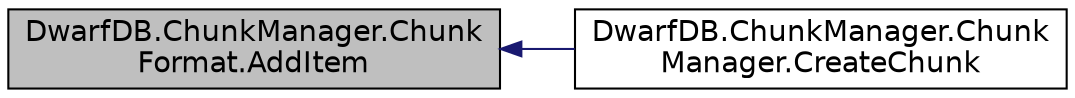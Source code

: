 digraph "DwarfDB.ChunkManager.ChunkFormat.AddItem"
{
  edge [fontname="Helvetica",fontsize="14",labelfontname="Helvetica",labelfontsize="14"];
  node [fontname="Helvetica",fontsize="14",shape=record];
  rankdir="LR";
  Node1 [label="DwarfDB.ChunkManager.Chunk\lFormat.AddItem",height=0.2,width=0.4,color="black", fillcolor="grey75", style="filled", fontcolor="black"];
  Node1 -> Node2 [dir="back",color="midnightblue",fontsize="14",style="solid",fontname="Helvetica"];
  Node2 [label="DwarfDB.ChunkManager.Chunk\lManager.CreateChunk",height=0.2,width=0.4,color="black", fillcolor="white", style="filled",URL="$dc/d3e/class_dwarf_d_b_1_1_chunk_manager_1_1_chunk_manager.html#a88c934e118ea03cdc8e99290f65a967a",tooltip="Creates a new chunk for databases "];
}
